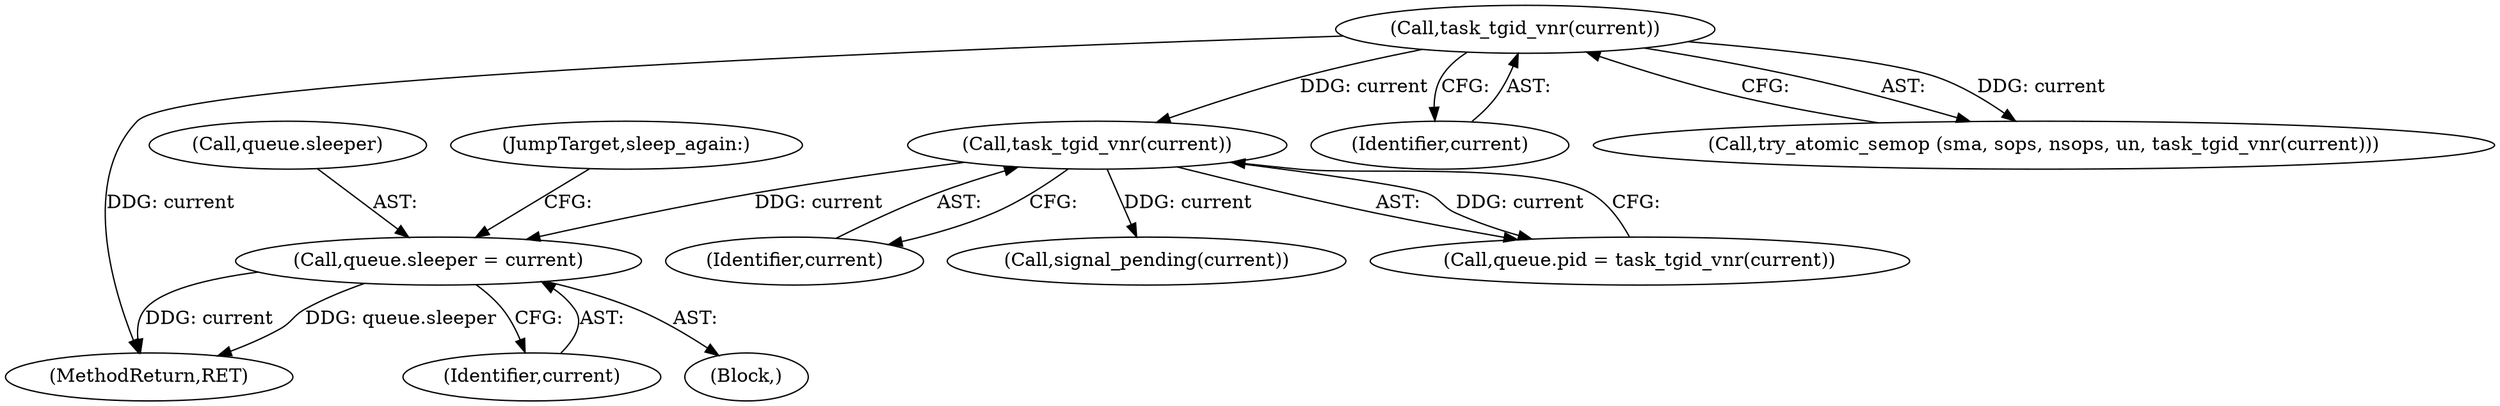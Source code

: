 digraph "0_linux_6062a8dc0517bce23e3c2f7d2fea5e22411269a3_0@API" {
"1000537" [label="(Call,queue.sleeper = current)"];
"1000460" [label="(Call,task_tgid_vnr(current))"];
"1000420" [label="(Call,task_tgid_vnr(current))"];
"1000541" [label="(Identifier,current)"];
"1000538" [label="(Call,queue.sleeper)"];
"1000542" [label="(JumpTarget,sleep_again:)"];
"1000537" [label="(Call,queue.sleeper = current)"];
"1000456" [label="(Call,queue.pid = task_tgid_vnr(current))"];
"1000421" [label="(Identifier,current)"];
"1000610" [label="(Call,signal_pending(current))"];
"1000119" [label="(Block,)"];
"1000460" [label="(Call,task_tgid_vnr(current))"];
"1000461" [label="(Identifier,current)"];
"1000633" [label="(MethodReturn,RET)"];
"1000420" [label="(Call,task_tgid_vnr(current))"];
"1000415" [label="(Call,try_atomic_semop (sma, sops, nsops, un, task_tgid_vnr(current)))"];
"1000537" -> "1000119"  [label="AST: "];
"1000537" -> "1000541"  [label="CFG: "];
"1000538" -> "1000537"  [label="AST: "];
"1000541" -> "1000537"  [label="AST: "];
"1000542" -> "1000537"  [label="CFG: "];
"1000537" -> "1000633"  [label="DDG: queue.sleeper"];
"1000537" -> "1000633"  [label="DDG: current"];
"1000460" -> "1000537"  [label="DDG: current"];
"1000460" -> "1000456"  [label="AST: "];
"1000460" -> "1000461"  [label="CFG: "];
"1000461" -> "1000460"  [label="AST: "];
"1000456" -> "1000460"  [label="CFG: "];
"1000460" -> "1000456"  [label="DDG: current"];
"1000420" -> "1000460"  [label="DDG: current"];
"1000460" -> "1000610"  [label="DDG: current"];
"1000420" -> "1000415"  [label="AST: "];
"1000420" -> "1000421"  [label="CFG: "];
"1000421" -> "1000420"  [label="AST: "];
"1000415" -> "1000420"  [label="CFG: "];
"1000420" -> "1000633"  [label="DDG: current"];
"1000420" -> "1000415"  [label="DDG: current"];
}
